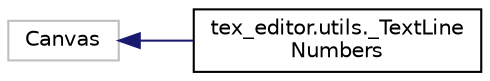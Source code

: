 digraph "Graphical Class Hierarchy"
{
  edge [fontname="Helvetica",fontsize="10",labelfontname="Helvetica",labelfontsize="10"];
  node [fontname="Helvetica",fontsize="10",shape=record];
  rankdir="LR";
  Node1 [label="Canvas",height=0.2,width=0.4,color="grey75", fillcolor="white", style="filled"];
  Node1 -> Node2 [dir="back",color="midnightblue",fontsize="10",style="solid",fontname="Helvetica"];
  Node2 [label="tex_editor.utils._TextLine\lNumbers",height=0.2,width=0.4,color="black", fillcolor="white", style="filled",URL="$classtex__editor_1_1utils_1_1___text_line_numbers.html"];
}

